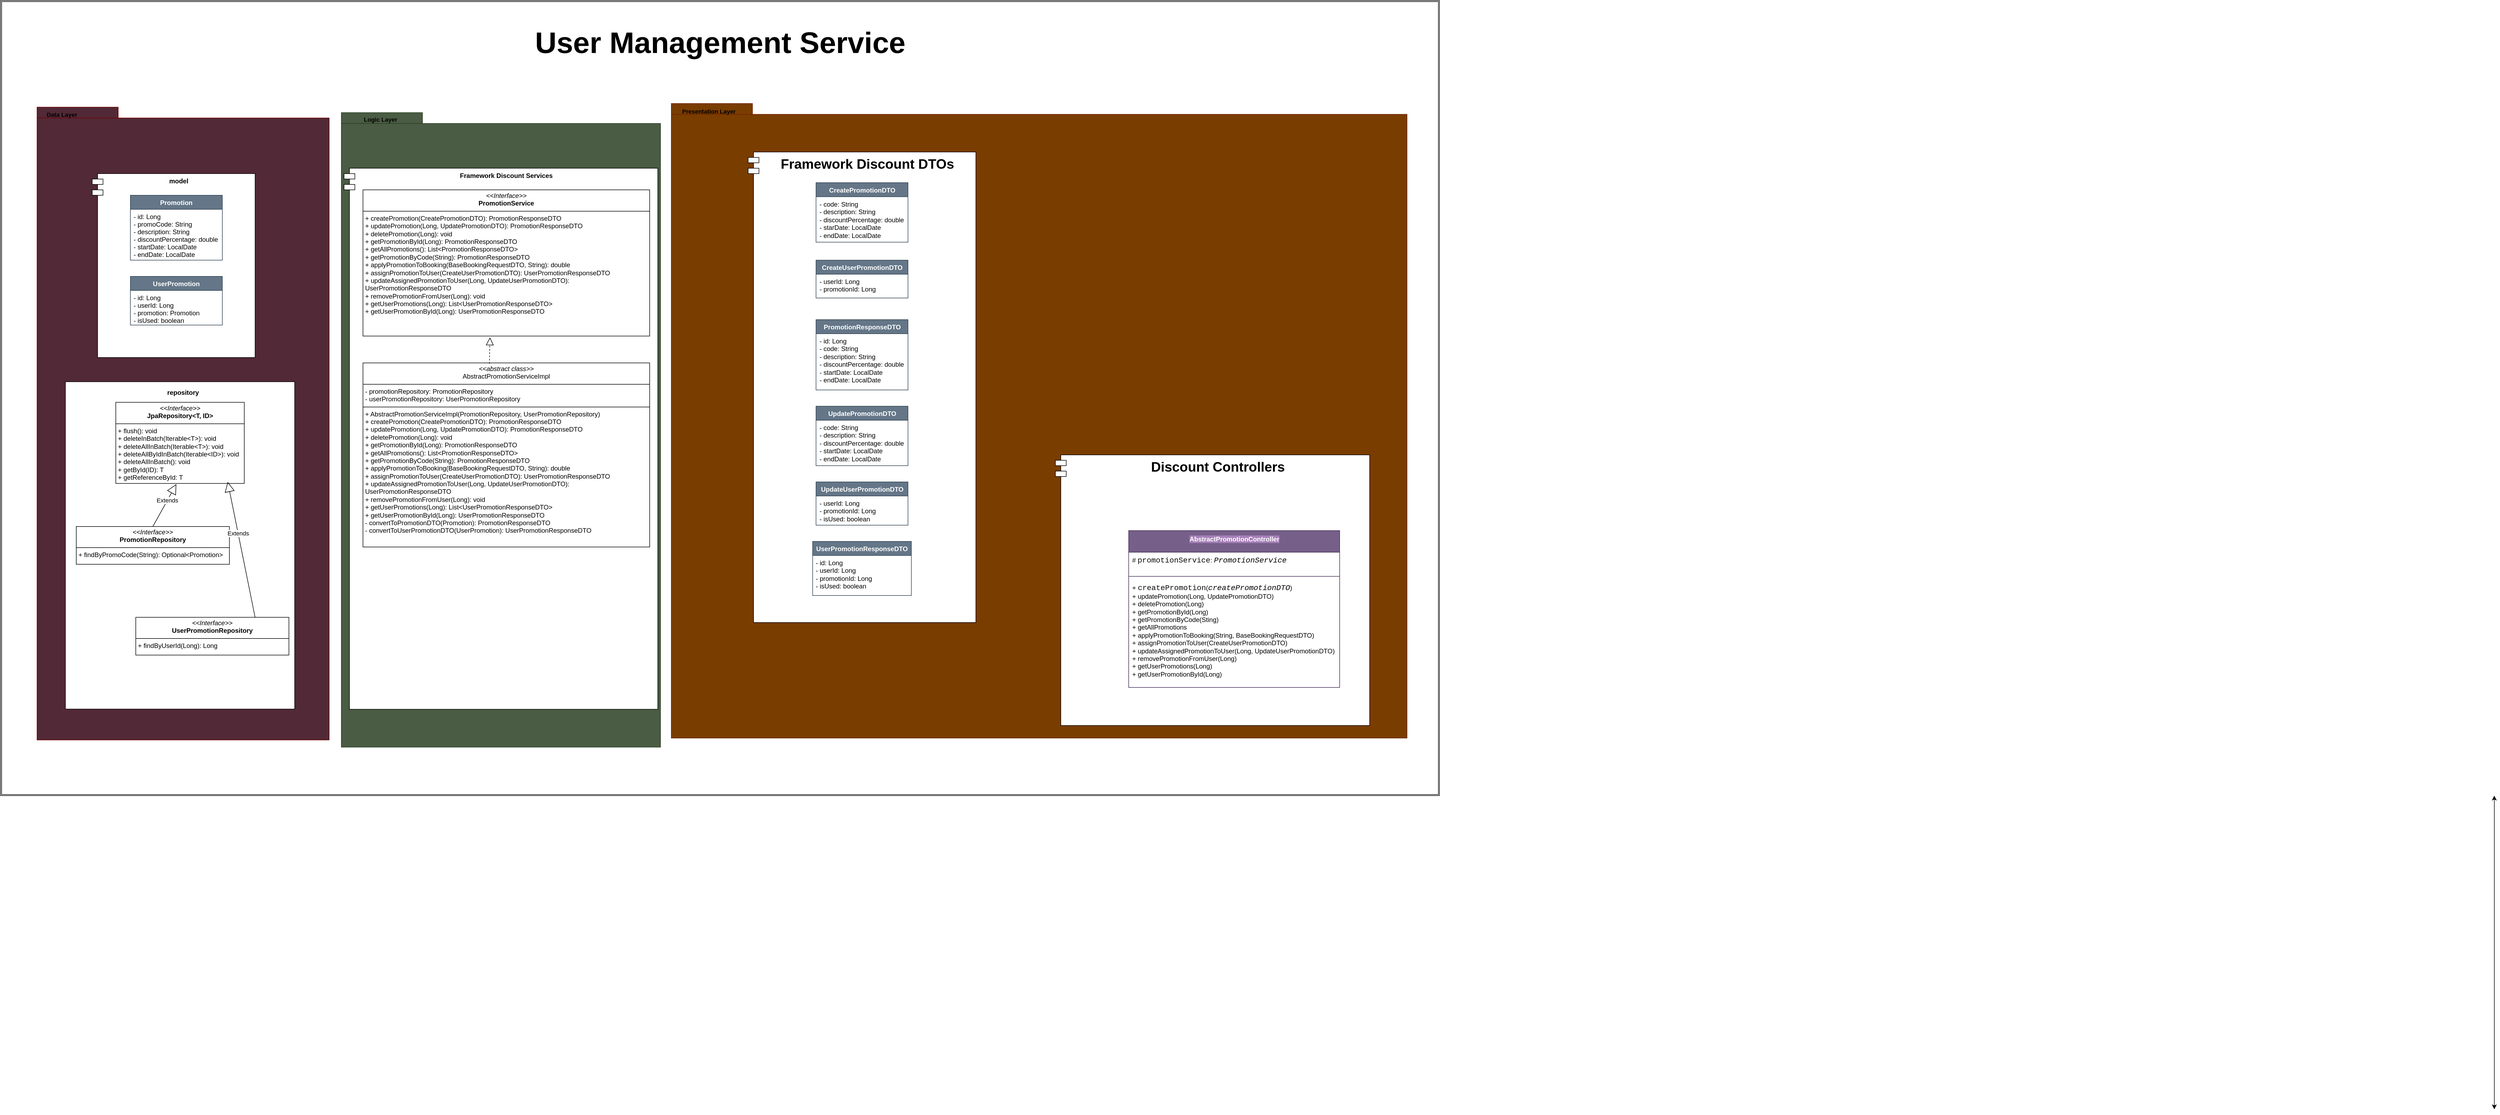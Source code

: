 <mxfile version="24.6.4" type="github">
  <diagram id="C5RBs43oDa-KdzZeNtuy" name="Page-1">
    <mxGraphModel dx="7000" dy="4173" grid="1" gridSize="10" guides="1" tooltips="1" connect="1" arrows="1" fold="1" page="1" pageScale="1" pageWidth="827" pageHeight="1169" math="0" shadow="0">
      <root>
        <mxCell id="WIyWlLk6GJQsqaUBKTNV-0" />
        <mxCell id="WIyWlLk6GJQsqaUBKTNV-1" parent="WIyWlLk6GJQsqaUBKTNV-0" />
        <mxCell id="WFfvslT1npfCpkci80M0-1" value="" style="shape=ext;double=1;rounded=0;whiteSpace=wrap;html=1;" vertex="1" parent="WIyWlLk6GJQsqaUBKTNV-1">
          <mxGeometry x="40" y="90" width="2660" height="1470" as="geometry" />
        </mxCell>
        <mxCell id="WFfvslT1npfCpkci80M0-2" value="`" style="shape=folder;fontStyle=1;spacingTop=10;tabWidth=150;tabHeight=20;tabPosition=left;html=1;whiteSpace=wrap;fillColor=#522936;strokeColor=#6F0000;fontColor=#ffffff;fillStyle=solid;" vertex="1" parent="WIyWlLk6GJQsqaUBKTNV-1">
          <mxGeometry x="107.5" y="287.18" width="540" height="1170" as="geometry" />
        </mxCell>
        <mxCell id="WFfvslT1npfCpkci80M0-3" value="&lt;font style=&quot;font-size: 11px;&quot;&gt;Data Layer&lt;/font&gt;" style="text;strokeColor=none;fillColor=none;html=1;fontSize=24;fontStyle=1;verticalAlign=middle;align=center;" vertex="1" parent="WIyWlLk6GJQsqaUBKTNV-1">
          <mxGeometry x="49.245" y="263" width="207.696" height="68.351" as="geometry" />
        </mxCell>
        <mxCell id="WFfvslT1npfCpkci80M0-4" value="" style="group;" connectable="0" vertex="1" parent="WIyWlLk6GJQsqaUBKTNV-1">
          <mxGeometry x="670" y="270.33" width="626" height="1350" as="geometry" />
        </mxCell>
        <mxCell id="WFfvslT1npfCpkci80M0-5" value="" style="shape=folder;fontStyle=1;spacingTop=10;tabWidth=150;tabHeight=20;tabPosition=left;html=1;whiteSpace=wrap;fillColor=#4A5C44;strokeColor=#273b21;fontColor=#ffffff;fillStyle=solid;" vertex="1" parent="WFfvslT1npfCpkci80M0-4">
          <mxGeometry y="26.88" width="590" height="1173.12" as="geometry" />
        </mxCell>
        <mxCell id="WFfvslT1npfCpkci80M0-6" value="&lt;b style=&quot;border-color: var(--border-color);&quot;&gt;Framework Discount Services&lt;/b&gt;" style="shape=module;align=left;spacingLeft=20;align=center;verticalAlign=top;whiteSpace=wrap;html=1;" vertex="1" parent="WFfvslT1npfCpkci80M0-4">
          <mxGeometry x="5" y="129.68" width="580" height="1000.32" as="geometry" />
        </mxCell>
        <mxCell id="WFfvslT1npfCpkci80M0-7" value="&lt;font style=&quot;font-size: 11px;&quot;&gt;Logic Layer&lt;/font&gt;" style="text;strokeColor=none;fillColor=none;html=1;fontSize=24;fontStyle=1;verticalAlign=middle;align=center;" vertex="1" parent="WFfvslT1npfCpkci80M0-4">
          <mxGeometry x="-40.005" width="223.077" height="70.547" as="geometry" />
        </mxCell>
        <mxCell id="WFfvslT1npfCpkci80M0-284" value="&lt;p style=&quot;margin:0px;margin-top:4px;text-align:center;&quot;&gt;&lt;i&gt;&amp;lt;&amp;lt;Interface&amp;gt;&amp;gt;&lt;/i&gt;&lt;br&gt;&lt;b&gt;PromotionService&lt;/b&gt;&lt;/p&gt;&lt;hr size=&quot;1&quot; style=&quot;border-style:solid;&quot;&gt;&lt;p style=&quot;margin:0px;margin-left:4px;&quot;&gt;+ createPromotion(CreatePromotionDTO): PromotionResponseDTO&lt;/p&gt;&lt;p style=&quot;margin:0px;margin-left:4px;&quot;&gt;+ updatePromotion(Long, UpdatePromotionDTO): PromotionResponseDTO&lt;/p&gt;&lt;p style=&quot;margin:0px;margin-left:4px;&quot;&gt;+ deletePromotion(Long): void&lt;/p&gt;&lt;p style=&quot;margin:0px;margin-left:4px;&quot;&gt;+ getPromotionById(Long): PromotionResponseDTO&lt;/p&gt;&lt;p style=&quot;margin:0px;margin-left:4px;&quot;&gt;+ getAllPromotions(): List&amp;lt;PromotionResponseDTO&amp;gt;&lt;/p&gt;&lt;p style=&quot;margin:0px;margin-left:4px;&quot;&gt;+ getPromotionByCode(String): PromotionResponseDTO&lt;/p&gt;&lt;p style=&quot;margin:0px;margin-left:4px;&quot;&gt;+ applyPromotionToBooking(BaseBookingRequestDTO, String): double&lt;/p&gt;&lt;p style=&quot;margin:0px;margin-left:4px;&quot;&gt;+ assignPromotionToUser(CreateUserPromotionDTO): UserPromotionResponseDTO&lt;/p&gt;&lt;p style=&quot;margin:0px;margin-left:4px;&quot;&gt;+ updateAssignedPromotionToUser(Long, UpdateUserPromotionDTO): UserPromotionResponseDTO&lt;/p&gt;&lt;p style=&quot;margin:0px;margin-left:4px;&quot;&gt;+ removePromotionFromUser(Long): void&lt;/p&gt;&lt;p style=&quot;margin:0px;margin-left:4px;&quot;&gt;+ getUserPromotions(Long): List&amp;lt;UserPromotionResponseDTO&amp;gt;&lt;/p&gt;&lt;p style=&quot;margin:0px;margin-left:4px;&quot;&gt;+ getUserPromotionById(Long): UserPromotionResponseDTO&lt;/p&gt;" style="verticalAlign=top;align=left;overflow=fill;html=1;whiteSpace=wrap;" vertex="1" parent="WFfvslT1npfCpkci80M0-4">
          <mxGeometry x="40" y="169.67" width="530" height="270.33" as="geometry" />
        </mxCell>
        <mxCell id="WFfvslT1npfCpkci80M0-285" value="&lt;p style=&quot;margin:0px;margin-top:4px;text-align:center;&quot;&gt;&lt;i&gt;&amp;lt;&amp;lt;abstract class&amp;gt;&amp;gt;&lt;/i&gt;&lt;br&gt;AbstractPromotionServiceImpl&lt;br&gt;&lt;/p&gt;&lt;hr size=&quot;1&quot; style=&quot;border-style:solid;&quot;&gt;&lt;p style=&quot;margin:0px;margin-left:4px;&quot;&gt;- promotionRepository: PromotionRepository&lt;/p&gt;&lt;p style=&quot;margin:0px;margin-left:4px;&quot;&gt;- userPromotionRepository: UserPromotionRepository&lt;/p&gt;&lt;hr size=&quot;1&quot; style=&quot;border-style:solid;&quot;&gt;&lt;p style=&quot;margin:0px;margin-left:4px;&quot;&gt;+ AbstractPromotionServiceImpl(PromotionRepository, UserPromotionRepository)&lt;/p&gt;&lt;p style=&quot;margin:0px;margin-left:4px;&quot;&gt;+ createPromotion(CreatePromotionDTO): PromotionResponseDTO&lt;/p&gt;&lt;p style=&quot;margin:0px;margin-left:4px;&quot;&gt;+ updatePromotion(Long, UpdatePromotionDTO): PromotionResponseDTO&lt;/p&gt;&lt;p style=&quot;margin:0px;margin-left:4px;&quot;&gt;+ deletePromotion(Long): void&lt;/p&gt;&lt;p style=&quot;margin:0px;margin-left:4px;&quot;&gt;+ getPromotionById(Long): PromotionResponseDTO&lt;/p&gt;&lt;p style=&quot;margin:0px;margin-left:4px;&quot;&gt;+ getAllPromotions(): List&amp;lt;PromotionResponseDTO&amp;gt;&lt;/p&gt;&lt;p style=&quot;margin:0px;margin-left:4px;&quot;&gt;+ getPromotionByCode(String): PromotionResponseDTO&lt;/p&gt;&lt;p style=&quot;margin:0px;margin-left:4px;&quot;&gt;+ applyPromotionToBooking(BaseBookingRequestDTO, String): double&lt;/p&gt;&lt;p style=&quot;margin:0px;margin-left:4px;&quot;&gt;+ assignPromotionToUser(CreateUserPromotionDTO): UserPromotionResponseDTO&lt;/p&gt;&lt;p style=&quot;margin:0px;margin-left:4px;&quot;&gt;+ updateAssignedPromotionToUser(Long, UpdateUserPromotionDTO): UserPromotionResponseDTO&lt;/p&gt;&lt;p style=&quot;margin:0px;margin-left:4px;&quot;&gt;+ removePromotionFromUser(Long): void&lt;/p&gt;&lt;p style=&quot;margin:0px;margin-left:4px;&quot;&gt;+ getUserPromotions(Long): List&amp;lt;UserPromotionResponseDTO&amp;gt;&lt;/p&gt;&lt;p style=&quot;margin:0px;margin-left:4px;&quot;&gt;+ getUserPromotionById(Long): UserPromotionResponseDTO&lt;/p&gt;&lt;p style=&quot;margin:0px;margin-left:4px;&quot;&gt;- convertToPromotionDTO(Promotion): PromotionResponseDTO&lt;/p&gt;&lt;p style=&quot;margin:0px;margin-left:4px;&quot;&gt;- convertToUserPromotionDTO(UserPromotion): UserPromotionResponseDTO&lt;/p&gt;" style="verticalAlign=top;align=left;overflow=fill;html=1;whiteSpace=wrap;" vertex="1" parent="WFfvslT1npfCpkci80M0-4">
          <mxGeometry x="40" y="489.67" width="530" height="340.33" as="geometry" />
        </mxCell>
        <mxCell id="WFfvslT1npfCpkci80M0-287" value="" style="endArrow=block;dashed=1;endFill=0;endSize=12;html=1;rounded=0;exitX=0.441;exitY=0.004;exitDx=0;exitDy=0;exitPerimeter=0;entryX=0.443;entryY=1.009;entryDx=0;entryDy=0;entryPerimeter=0;" edge="1" parent="WFfvslT1npfCpkci80M0-4" source="WFfvslT1npfCpkci80M0-285" target="WFfvslT1npfCpkci80M0-284">
          <mxGeometry width="160" relative="1" as="geometry">
            <mxPoint x="215" y="459.67" as="sourcePoint" />
            <mxPoint x="375" y="459.67" as="targetPoint" />
          </mxGeometry>
        </mxCell>
        <mxCell id="WFfvslT1npfCpkci80M0-22" value="&lt;font style=&quot;font-size: 55px;&quot;&gt;User Management Service&lt;/font&gt;" style="text;strokeColor=none;fillColor=none;html=1;fontSize=24;fontStyle=1;verticalAlign=middle;align=center;" vertex="1" parent="WIyWlLk6GJQsqaUBKTNV-1">
          <mxGeometry x="875" y="119.999" width="990" height="94.595" as="geometry" />
        </mxCell>
        <mxCell id="WFfvslT1npfCpkci80M0-180" value="" style="shape=folder;fontStyle=1;spacingTop=10;tabWidth=150;tabHeight=20;tabPosition=left;html=1;whiteSpace=wrap;fillColor=#7A3D00;strokeColor=#6D1F00;fontColor=#ffffff;fillStyle=solid;" vertex="1" parent="WIyWlLk6GJQsqaUBKTNV-1">
          <mxGeometry x="1280" y="280.428" width="1360" height="1173.15" as="geometry" />
        </mxCell>
        <mxCell id="WFfvslT1npfCpkci80M0-181" value="&lt;font style=&quot;font-size: 11px;&quot;&gt;Presentation Layer&lt;/font&gt;" style="text;strokeColor=none;fillColor=none;html=1;fontSize=24;fontStyle=1;verticalAlign=middle;align=center;" vertex="1" parent="WIyWlLk6GJQsqaUBKTNV-1">
          <mxGeometry x="1241" y="270.328" width="215.38" height="40.455" as="geometry" />
        </mxCell>
        <mxCell id="WFfvslT1npfCpkci80M0-182" value="&lt;div&gt;&lt;b&gt;&lt;font style=&quot;font-size: 25px;&quot;&gt;Framework&amp;nbsp;&lt;/font&gt;&lt;/b&gt;&lt;b style=&quot;font-size: 25px;&quot;&gt;Discount&lt;/b&gt;&lt;b&gt;&lt;font style=&quot;font-size: 25px;&quot;&gt;&amp;nbsp;DTOs&lt;/font&gt;&lt;/b&gt;&lt;/div&gt;" style="shape=module;align=left;spacingLeft=20;align=center;verticalAlign=top;whiteSpace=wrap;html=1;" vertex="1" parent="WIyWlLk6GJQsqaUBKTNV-1">
          <mxGeometry x="1422" y="370" width="421" height="870" as="geometry" />
        </mxCell>
        <mxCell id="WFfvslT1npfCpkci80M0-183" value="&lt;span style=&quot;font-size: 25px;&quot;&gt;&lt;b&gt;Discount Controllers&lt;/b&gt;&lt;/span&gt;" style="shape=module;align=left;spacingLeft=20;align=center;verticalAlign=top;whiteSpace=wrap;html=1;" vertex="1" parent="WIyWlLk6GJQsqaUBKTNV-1">
          <mxGeometry x="1990" y="929.998" width="581" height="500.33" as="geometry" />
        </mxCell>
        <mxCell id="WFfvslT1npfCpkci80M0-184" value="CreatePromotionDTO" style="swimlane;fontStyle=1;align=center;verticalAlign=top;childLayout=stackLayout;horizontal=1;startSize=26;horizontalStack=0;resizeParent=1;resizeParentMax=0;resizeLast=0;collapsible=1;marginBottom=0;whiteSpace=wrap;html=1;fillColor=#647687;strokeColor=#314354;fontColor=#ffffff;" vertex="1" parent="WIyWlLk6GJQsqaUBKTNV-1">
          <mxGeometry x="1547.5" y="426.78" width="170" height="110" as="geometry" />
        </mxCell>
        <mxCell id="WFfvslT1npfCpkci80M0-185" value="&lt;div&gt;&lt;span style=&quot;background-color: initial;&quot;&gt;- code: String&lt;/span&gt;&lt;br&gt;&lt;/div&gt;&lt;div&gt;&lt;div&gt;- description: String&lt;/div&gt;&lt;/div&gt;&lt;div&gt;-&amp;nbsp;discountPercentage: double&lt;/div&gt;&lt;div&gt;- starDate: LocalDate&lt;/div&gt;&lt;div&gt;- endDate:&amp;nbsp;&lt;span style=&quot;background-color: initial;&quot;&gt;LocalDate&lt;/span&gt;&lt;/div&gt;" style="text;strokeColor=none;fillColor=none;align=left;verticalAlign=top;spacingLeft=4;spacingRight=4;overflow=hidden;rotatable=0;points=[[0,0.5],[1,0.5]];portConstraint=eastwest;whiteSpace=wrap;html=1;" vertex="1" parent="WFfvslT1npfCpkci80M0-184">
          <mxGeometry y="26" width="170" height="84" as="geometry" />
        </mxCell>
        <mxCell id="WFfvslT1npfCpkci80M0-186" value="CreateUserPromotionDTO" style="swimlane;fontStyle=1;align=center;verticalAlign=top;childLayout=stackLayout;horizontal=1;startSize=26;horizontalStack=0;resizeParent=1;resizeParentMax=0;resizeLast=0;collapsible=1;marginBottom=0;whiteSpace=wrap;html=1;fillColor=#647687;strokeColor=#314354;fontColor=#ffffff;" vertex="1" parent="WIyWlLk6GJQsqaUBKTNV-1">
          <mxGeometry x="1547.5" y="569.998" width="170" height="70" as="geometry" />
        </mxCell>
        <mxCell id="WFfvslT1npfCpkci80M0-187" value="&lt;div&gt;&lt;span style=&quot;background-color: initial;&quot;&gt;- userId: Long&lt;/span&gt;&lt;br&gt;&lt;/div&gt;&lt;div&gt;&lt;div&gt;- promotionId: Long&lt;/div&gt;&lt;/div&gt;" style="text;strokeColor=none;fillColor=none;align=left;verticalAlign=top;spacingLeft=4;spacingRight=4;overflow=hidden;rotatable=0;points=[[0,0.5],[1,0.5]];portConstraint=eastwest;whiteSpace=wrap;html=1;" vertex="1" parent="WFfvslT1npfCpkci80M0-186">
          <mxGeometry y="26" width="170" height="44" as="geometry" />
        </mxCell>
        <mxCell id="WFfvslT1npfCpkci80M0-188" value="&lt;div style=&quot;line-height: 19px;&quot;&gt;&lt;span style=&quot;background-color: rgb(166, 128, 184);&quot;&gt;AbstractPromotionController&lt;/span&gt;&lt;br&gt;&lt;/div&gt;" style="swimlane;fontStyle=1;align=center;verticalAlign=top;childLayout=stackLayout;horizontal=1;startSize=40;horizontalStack=0;resizeParent=1;resizeParentMax=0;resizeLast=0;collapsible=1;marginBottom=0;whiteSpace=wrap;html=1;fillColor=#76608a;strokeColor=#432D57;direction=east;fontColor=#ffffff;" vertex="1" parent="WIyWlLk6GJQsqaUBKTNV-1">
          <mxGeometry x="2125.5" y="1070" width="390" height="290.001" as="geometry">
            <mxRectangle x="879" y="343.239" width="230" height="60" as="alternateBounds" />
          </mxGeometry>
        </mxCell>
        <mxCell id="WFfvslT1npfCpkci80M0-189" value="#&amp;nbsp;&lt;span style=&quot;background-color: initial;&quot;&gt;&lt;font color=&quot;#0a0a0a&quot; face=&quot;Consolas, Courier New, monospace&quot;&gt;&lt;span style=&quot;font-size: 14px; white-space: pre;&quot;&gt;promotionService&lt;/span&gt;&lt;/font&gt;:&amp;nbsp;&lt;/span&gt;&lt;span style=&quot;font-style: italic; font-family: Consolas, &amp;quot;Courier New&amp;quot;, monospace; font-size: 14px; white-space: pre; background-color: rgb(255, 255, 255);&quot;&gt;PromotionService&lt;/span&gt;" style="text;strokeColor=none;fillColor=none;align=left;verticalAlign=top;spacingLeft=4;spacingRight=4;overflow=hidden;rotatable=0;points=[[0,0.5],[1,0.5]];portConstraint=eastwest;whiteSpace=wrap;html=1;" vertex="1" parent="WFfvslT1npfCpkci80M0-188">
          <mxGeometry y="40" width="390" height="38.486" as="geometry" />
        </mxCell>
        <mxCell id="WFfvslT1npfCpkci80M0-190" value="" style="line;strokeWidth=1;fillColor=none;align=left;verticalAlign=middle;spacingTop=-1;spacingLeft=3;spacingRight=3;rotatable=0;labelPosition=right;points=[];portConstraint=eastwest;strokeColor=inherit;" vertex="1" parent="WFfvslT1npfCpkci80M0-188">
          <mxGeometry y="78.486" width="390" height="12.305" as="geometry" />
        </mxCell>
        <mxCell id="WFfvslT1npfCpkci80M0-191" value="+&amp;nbsp;&lt;span style=&quot;font-family: Consolas, &amp;quot;Courier New&amp;quot;, monospace; font-size: 14px; white-space: pre; background-color: rgb(255, 255, 255);&quot;&gt;&lt;font color=&quot;#0a0a0a&quot;&gt;createPromotion&lt;/font&gt;&lt;/span&gt;&lt;span style=&quot;background-color: initial;&quot;&gt;(&lt;/span&gt;&lt;span style=&quot;font-style: italic; font-family: Consolas, &amp;quot;Courier New&amp;quot;, monospace; font-size: 14px; white-space: pre; background-color: rgb(255, 255, 255);&quot;&gt;createPromotionDTO&lt;/span&gt;&lt;span style=&quot;background-color: initial;&quot;&gt;)&lt;/span&gt;&lt;div&gt;&lt;span style=&quot;background-color: initial;&quot;&gt;+&amp;nbsp;&lt;/span&gt;&lt;span style=&quot;background-color: initial;&quot;&gt;updatePromotion(&lt;/span&gt;&lt;span style=&quot;background-color: initial;&quot;&gt;Long,&amp;nbsp;&lt;/span&gt;&lt;span style=&quot;background-color: initial;&quot;&gt;UpdatePromotionDTO&lt;/span&gt;&lt;span style=&quot;background-color: initial;&quot;&gt;)&lt;/span&gt;&lt;/div&gt;&lt;div&gt;&lt;span style=&quot;background-color: initial;&quot;&gt;+&amp;nbsp;&lt;/span&gt;&lt;span style=&quot;background-color: initial;&quot;&gt;deletePromotion(Long)&lt;/span&gt;&lt;/div&gt;&lt;div&gt;&lt;span style=&quot;background-color: initial;&quot;&gt;+&amp;nbsp;&lt;/span&gt;&lt;span style=&quot;background-color: initial;&quot;&gt;getPromotionById(Long)&lt;/span&gt;&lt;/div&gt;&lt;div&gt;&lt;span style=&quot;background-color: initial;&quot;&gt;+&amp;nbsp;&lt;/span&gt;&lt;span style=&quot;background-color: initial;&quot;&gt;getPromotionByCode(Sting)&lt;/span&gt;&lt;/div&gt;&lt;div&gt;&lt;span style=&quot;background-color: initial;&quot;&gt;+&amp;nbsp;&lt;/span&gt;&lt;span style=&quot;background-color: initial;&quot;&gt;getAllPromotions&lt;/span&gt;&lt;/div&gt;&lt;div&gt;&lt;span style=&quot;background-color: initial;&quot;&gt;+&amp;nbsp;&lt;/span&gt;&lt;span style=&quot;background-color: initial;&quot;&gt;applyPromotionToBooking(&lt;/span&gt;&lt;span style=&quot;background-color: initial;&quot;&gt;String,&amp;nbsp;&lt;/span&gt;&lt;span style=&quot;background-color: initial;&quot;&gt;BaseBookingRequestDTO&lt;/span&gt;&lt;span style=&quot;background-color: initial;&quot;&gt;)&lt;/span&gt;&lt;/div&gt;&lt;div&gt;&lt;span style=&quot;background-color: initial;&quot;&gt;+&amp;nbsp;&lt;/span&gt;&lt;span style=&quot;background-color: initial;&quot;&gt;assignPromotionToUser(&lt;/span&gt;&lt;span style=&quot;background-color: initial;&quot;&gt;CreateUserPromotionDTO&lt;/span&gt;&lt;span style=&quot;background-color: initial;&quot;&gt;)&lt;/span&gt;&lt;/div&gt;&lt;div&gt;&lt;span style=&quot;background-color: initial;&quot;&gt;+&amp;nbsp;&lt;/span&gt;&lt;span style=&quot;background-color: initial;&quot;&gt;updateAssignedPromotionToUser(Long,&amp;nbsp;&lt;/span&gt;&lt;span style=&quot;background-color: initial;&quot;&gt;UpdateUserPromotionDTO&lt;/span&gt;&lt;span style=&quot;background-color: initial;&quot;&gt;)&lt;/span&gt;&lt;/div&gt;&lt;div&gt;&lt;span style=&quot;background-color: initial;&quot;&gt;+&amp;nbsp;&lt;/span&gt;&lt;span style=&quot;background-color: initial;&quot;&gt;removePromotionFromUser(Long)&lt;/span&gt;&lt;/div&gt;&lt;div&gt;&lt;span style=&quot;background-color: initial;&quot;&gt;+&amp;nbsp;&lt;/span&gt;&lt;span style=&quot;background-color: initial;&quot;&gt;getUserPromotions(Long)&lt;/span&gt;&lt;/div&gt;&lt;div&gt;&lt;span style=&quot;background-color: initial;&quot;&gt;+&amp;nbsp;&lt;/span&gt;&lt;span style=&quot;background-color: initial;&quot;&gt;getUserPromotionById(Long)&lt;/span&gt;&lt;/div&gt;" style="text;strokeColor=none;fillColor=none;align=left;verticalAlign=top;spacingLeft=4;spacingRight=4;overflow=hidden;rotatable=0;points=[[0,0.5],[1,0.5]];portConstraint=eastwest;whiteSpace=wrap;html=1;" vertex="1" parent="WFfvslT1npfCpkci80M0-188">
          <mxGeometry y="90.791" width="390" height="199.21" as="geometry" />
        </mxCell>
        <mxCell id="WFfvslT1npfCpkci80M0-192" value="" style="endArrow=classic;startArrow=classic;html=1;rounded=0;entryX=0.5;entryY=1;entryDx=0;entryDy=0;" edge="1" parent="WIyWlLk6GJQsqaUBKTNV-1">
          <mxGeometry width="50" height="50" relative="1" as="geometry">
            <mxPoint x="4650" y="2140" as="sourcePoint" />
            <mxPoint x="4650" y="1560" as="targetPoint" />
          </mxGeometry>
        </mxCell>
        <mxCell id="WFfvslT1npfCpkci80M0-255" value="&lt;b style=&quot;border-color: var(--border-color);&quot;&gt;&lt;b style=&quot;border-color: var(--border-color);&quot;&gt;model&lt;/b&gt;&lt;br&gt;&lt;/b&gt;" style="shape=module;align=left;spacingLeft=20;align=center;verticalAlign=top;whiteSpace=wrap;html=1;" vertex="1" parent="WIyWlLk6GJQsqaUBKTNV-1">
          <mxGeometry x="209.43" y="410" width="301.15" height="340" as="geometry" />
        </mxCell>
        <mxCell id="WFfvslT1npfCpkci80M0-256" value="UserPromotion" style="swimlane;fontStyle=1;align=center;verticalAlign=top;childLayout=stackLayout;horizontal=1;startSize=26;horizontalStack=0;resizeParent=1;resizeParentMax=0;resizeLast=0;collapsible=1;marginBottom=0;fillColor=#647687;fontColor=#ffffff;strokeColor=#314354;" vertex="1" parent="WIyWlLk6GJQsqaUBKTNV-1">
          <mxGeometry x="280" y="600" width="170" height="90" as="geometry" />
        </mxCell>
        <mxCell id="WFfvslT1npfCpkci80M0-257" value="- id: Long&#xa;- userId: Long&#xa;- promotion: Promotion&#xa;- isUsed: boolean" style="text;strokeColor=none;fillColor=none;align=left;verticalAlign=top;spacingLeft=4;spacingRight=4;overflow=hidden;rotatable=0;points=[[0,0.5],[1,0.5]];portConstraint=eastwest;" vertex="1" parent="WFfvslT1npfCpkci80M0-256">
          <mxGeometry y="26" width="170" height="64" as="geometry" />
        </mxCell>
        <mxCell id="WFfvslT1npfCpkci80M0-261" value="PromotionResponseDTO" style="swimlane;fontStyle=1;align=center;verticalAlign=top;childLayout=stackLayout;horizontal=1;startSize=26;horizontalStack=0;resizeParent=1;resizeParentMax=0;resizeLast=0;collapsible=1;marginBottom=0;whiteSpace=wrap;html=1;fillColor=#647687;strokeColor=#314354;fontColor=#ffffff;" vertex="1" parent="WIyWlLk6GJQsqaUBKTNV-1">
          <mxGeometry x="1547.5" y="680" width="170" height="130" as="geometry" />
        </mxCell>
        <mxCell id="WFfvslT1npfCpkci80M0-262" value="&lt;div&gt;&lt;span style=&quot;background-color: initial;&quot;&gt;- id: Long&lt;/span&gt;&lt;br&gt;&lt;/div&gt;&lt;div&gt;&lt;div&gt;- code: String&lt;/div&gt;&lt;/div&gt;&lt;div&gt;- description: String&lt;/div&gt;&lt;div&gt;-&amp;nbsp;discountPercentage: double&lt;/div&gt;&lt;div&gt;- startDate: LocalDate&lt;/div&gt;&lt;div&gt;-&amp;nbsp;&lt;span style=&quot;background-color: initial;&quot;&gt;endDate: LocalDate&lt;/span&gt;&lt;/div&gt;" style="text;strokeColor=none;fillColor=none;align=left;verticalAlign=top;spacingLeft=4;spacingRight=4;overflow=hidden;rotatable=0;points=[[0,0.5],[1,0.5]];portConstraint=eastwest;whiteSpace=wrap;html=1;" vertex="1" parent="WFfvslT1npfCpkci80M0-261">
          <mxGeometry y="26" width="170" height="104" as="geometry" />
        </mxCell>
        <mxCell id="WFfvslT1npfCpkci80M0-263" value="UpdatePromotionDTO" style="swimlane;fontStyle=1;align=center;verticalAlign=top;childLayout=stackLayout;horizontal=1;startSize=26;horizontalStack=0;resizeParent=1;resizeParentMax=0;resizeLast=0;collapsible=1;marginBottom=0;whiteSpace=wrap;html=1;fillColor=#647687;strokeColor=#314354;fontColor=#ffffff;" vertex="1" parent="WIyWlLk6GJQsqaUBKTNV-1">
          <mxGeometry x="1547.5" y="840" width="170" height="110" as="geometry" />
        </mxCell>
        <mxCell id="WFfvslT1npfCpkci80M0-264" value="&lt;div&gt;&lt;span style=&quot;background-color: initial;&quot;&gt;- code: String&lt;/span&gt;&lt;/div&gt;&lt;div&gt;- description: String&lt;/div&gt;&lt;div&gt;-&amp;nbsp;discountPercentage: double&lt;/div&gt;&lt;div&gt;- startDate: LocalDate&lt;/div&gt;&lt;div&gt;-&amp;nbsp;&lt;span style=&quot;background-color: initial;&quot;&gt;endDate: LocalDate&lt;/span&gt;&lt;/div&gt;" style="text;strokeColor=none;fillColor=none;align=left;verticalAlign=top;spacingLeft=4;spacingRight=4;overflow=hidden;rotatable=0;points=[[0,0.5],[1,0.5]];portConstraint=eastwest;whiteSpace=wrap;html=1;" vertex="1" parent="WFfvslT1npfCpkci80M0-263">
          <mxGeometry y="26" width="170" height="84" as="geometry" />
        </mxCell>
        <mxCell id="WFfvslT1npfCpkci80M0-265" value="UpdateUserPromotionDTO" style="swimlane;fontStyle=1;align=center;verticalAlign=top;childLayout=stackLayout;horizontal=1;startSize=26;horizontalStack=0;resizeParent=1;resizeParentMax=0;resizeLast=0;collapsible=1;marginBottom=0;whiteSpace=wrap;html=1;fillColor=#647687;strokeColor=#314354;fontColor=#ffffff;" vertex="1" parent="WIyWlLk6GJQsqaUBKTNV-1">
          <mxGeometry x="1547.5" y="980" width="170" height="80" as="geometry" />
        </mxCell>
        <mxCell id="WFfvslT1npfCpkci80M0-266" value="&lt;div&gt;&lt;span style=&quot;background-color: initial;&quot;&gt;- userId: Long&lt;/span&gt;&lt;/div&gt;&lt;div&gt;- promotionId: Long&lt;/div&gt;&lt;div&gt;-&amp;nbsp;isUsed: boolean&lt;/div&gt;" style="text;strokeColor=none;fillColor=none;align=left;verticalAlign=top;spacingLeft=4;spacingRight=4;overflow=hidden;rotatable=0;points=[[0,0.5],[1,0.5]];portConstraint=eastwest;whiteSpace=wrap;html=1;" vertex="1" parent="WFfvslT1npfCpkci80M0-265">
          <mxGeometry y="26" width="170" height="54" as="geometry" />
        </mxCell>
        <mxCell id="WFfvslT1npfCpkci80M0-267" value="UserPromotionResponseDTO" style="swimlane;fontStyle=1;align=center;verticalAlign=top;childLayout=stackLayout;horizontal=1;startSize=26;horizontalStack=0;resizeParent=1;resizeParentMax=0;resizeLast=0;collapsible=1;marginBottom=0;whiteSpace=wrap;html=1;fillColor=#647687;strokeColor=#314354;fontColor=#ffffff;" vertex="1" parent="WIyWlLk6GJQsqaUBKTNV-1">
          <mxGeometry x="1541.25" y="1090" width="182.5" height="100" as="geometry" />
        </mxCell>
        <mxCell id="WFfvslT1npfCpkci80M0-268" value="&lt;div&gt;&lt;span style=&quot;background-color: initial;&quot;&gt;- id: Long&lt;/span&gt;&lt;/div&gt;&lt;div&gt;- userId: Long&lt;/div&gt;&lt;div&gt;-&amp;nbsp;promotionId:&amp;nbsp;&lt;span style=&quot;background-color: initial;&quot;&gt;Long&lt;/span&gt;&lt;/div&gt;&lt;div&gt;&lt;span style=&quot;background-color: initial;&quot;&gt;- isUsed: boolean&lt;/span&gt;&lt;/div&gt;" style="text;strokeColor=none;fillColor=none;align=left;verticalAlign=top;spacingLeft=4;spacingRight=4;overflow=hidden;rotatable=0;points=[[0,0.5],[1,0.5]];portConstraint=eastwest;whiteSpace=wrap;html=1;" vertex="1" parent="WFfvslT1npfCpkci80M0-267">
          <mxGeometry y="26" width="182.5" height="74" as="geometry" />
        </mxCell>
        <mxCell id="WFfvslT1npfCpkci80M0-269" value="Promotion" style="swimlane;fontStyle=1;align=center;verticalAlign=top;childLayout=stackLayout;horizontal=1;startSize=26;horizontalStack=0;resizeParent=1;resizeParentMax=0;resizeLast=0;collapsible=1;marginBottom=0;fillColor=#647687;fontColor=#ffffff;strokeColor=#314354;" vertex="1" parent="WIyWlLk6GJQsqaUBKTNV-1">
          <mxGeometry x="280" y="450" width="170" height="120" as="geometry" />
        </mxCell>
        <mxCell id="WFfvslT1npfCpkci80M0-270" value="- id: Long&#xa;- promoCode: String&#xa;- description: String&#xa;- discountPercentage: double&#xa;- startDate: LocalDate&#xa;- endDate: LocalDate" style="text;strokeColor=none;fillColor=none;align=left;verticalAlign=top;spacingLeft=4;spacingRight=4;overflow=hidden;rotatable=0;points=[[0,0.5],[1,0.5]];portConstraint=eastwest;" vertex="1" parent="WFfvslT1npfCpkci80M0-269">
          <mxGeometry y="26" width="170" height="94" as="geometry" />
        </mxCell>
        <mxCell id="WFfvslT1npfCpkci80M0-271" value="" style="rounded=0;whiteSpace=wrap;html=1;" vertex="1" parent="WIyWlLk6GJQsqaUBKTNV-1">
          <mxGeometry x="159.92" y="794.78" width="423.82" height="605.22" as="geometry" />
        </mxCell>
        <mxCell id="WFfvslT1npfCpkci80M0-272" value="&lt;b&gt;repository&lt;/b&gt;" style="text;html=1;align=center;verticalAlign=middle;whiteSpace=wrap;rounded=0;" vertex="1" parent="WIyWlLk6GJQsqaUBKTNV-1">
          <mxGeometry x="335" y="800" width="85" height="30" as="geometry" />
        </mxCell>
        <mxCell id="WFfvslT1npfCpkci80M0-275" value="&lt;p style=&quot;margin:0px;margin-top:4px;text-align:center;&quot;&gt;&lt;i&gt;&amp;lt;&amp;lt;Interface&amp;gt;&amp;gt;&lt;/i&gt;&lt;br&gt;&lt;b&gt;JpaRepository&amp;lt;T, ID&amp;gt;&lt;/b&gt;&lt;/p&gt;&lt;hr size=&quot;1&quot; style=&quot;border-style:solid;&quot;&gt;&lt;p style=&quot;margin:0px;margin-left:4px;&quot;&gt;+ flush(): void&lt;br&gt;+ deleteInBatch(Iterable&amp;lt;T&amp;gt;): void&lt;/p&gt;&lt;p style=&quot;margin:0px;margin-left:4px;&quot;&gt;+&amp;nbsp;&lt;span style=&quot;background-color: initial;&quot;&gt;deleteAllInBatch&lt;/span&gt;&lt;span style=&quot;background-color: initial;&quot;&gt;(Iterable&amp;lt;T&amp;gt;): void&lt;/span&gt;&lt;/p&gt;&lt;p style=&quot;margin:0px;margin-left:4px;&quot;&gt;&lt;span style=&quot;background-color: initial;&quot;&gt;+&amp;nbsp;&lt;/span&gt;&lt;span style=&quot;background-color: initial;&quot;&gt;deleteAllByIdInBatch&lt;/span&gt;&lt;span style=&quot;background-color: initial;&quot;&gt;(Iterable&amp;lt;ID&amp;gt;): void&lt;/span&gt;&lt;/p&gt;&lt;p style=&quot;margin:0px;margin-left:4px;&quot;&gt;&lt;span style=&quot;background-color: initial;&quot;&gt;+&amp;nbsp;&lt;/span&gt;&lt;span style=&quot;background-color: initial;&quot;&gt;deleteAllInBatch(): void&lt;/span&gt;&lt;/p&gt;&lt;p style=&quot;margin:0px;margin-left:4px;&quot;&gt;&lt;span style=&quot;background-color: initial;&quot;&gt;+ getById(ID): T&lt;/span&gt;&lt;/p&gt;&lt;p style=&quot;margin:0px;margin-left:4px;&quot;&gt;&lt;span style=&quot;background-color: initial;&quot;&gt;+&amp;nbsp;&lt;/span&gt;&lt;span style=&quot;background-color: initial;&quot;&gt;getReferenceById: T&lt;/span&gt;&lt;/p&gt;" style="verticalAlign=top;align=left;overflow=fill;html=1;whiteSpace=wrap;" vertex="1" parent="WIyWlLk6GJQsqaUBKTNV-1">
          <mxGeometry x="253.08" y="832.82" width="237.5" height="150" as="geometry" />
        </mxCell>
        <mxCell id="WFfvslT1npfCpkci80M0-276" value="&lt;p style=&quot;margin:0px;margin-top:4px;text-align:center;&quot;&gt;&lt;i&gt;&amp;lt;&amp;lt;Interface&amp;gt;&amp;gt;&lt;/i&gt;&lt;br&gt;&lt;b&gt;PromotionRepository&lt;/b&gt;&lt;/p&gt;&lt;hr size=&quot;1&quot; style=&quot;border-style:solid;&quot;&gt;&lt;p style=&quot;margin:0px;margin-left:4px;&quot;&gt;+ findByPromoCode(String): Optional&amp;lt;Promotion&amp;gt;&lt;br&gt;&lt;/p&gt;" style="verticalAlign=top;align=left;overflow=fill;html=1;whiteSpace=wrap;" vertex="1" parent="WIyWlLk6GJQsqaUBKTNV-1">
          <mxGeometry x="180" y="1062.47" width="283.09" height="69.84" as="geometry" />
        </mxCell>
        <mxCell id="WFfvslT1npfCpkci80M0-277" value="Extends" style="endArrow=block;endSize=16;endFill=0;html=1;rounded=0;exitX=0.5;exitY=0;exitDx=0;exitDy=0;entryX=0.471;entryY=1.009;entryDx=0;entryDy=0;entryPerimeter=0;" edge="1" parent="WIyWlLk6GJQsqaUBKTNV-1" source="WFfvslT1npfCpkci80M0-276" target="WFfvslT1npfCpkci80M0-275">
          <mxGeometry x="0.238" width="160" relative="1" as="geometry">
            <mxPoint x="317" y="1070" as="sourcePoint" />
            <mxPoint x="413.91" y="1070.527" as="targetPoint" />
            <mxPoint as="offset" />
          </mxGeometry>
        </mxCell>
        <mxCell id="WFfvslT1npfCpkci80M0-281" value="&lt;p style=&quot;margin:0px;margin-top:4px;text-align:center;&quot;&gt;&lt;i&gt;&amp;lt;&amp;lt;Interface&amp;gt;&amp;gt;&lt;/i&gt;&lt;br&gt;&lt;b&gt;UserPromotionRepository&lt;/b&gt;&lt;br&gt;&lt;/p&gt;&lt;hr size=&quot;1&quot; style=&quot;border-style:solid;&quot;&gt;&lt;p style=&quot;margin:0px;margin-left:4px;&quot;&gt;+ findByUserId(Long): Long&lt;br&gt;&lt;/p&gt;" style="verticalAlign=top;align=left;overflow=fill;html=1;whiteSpace=wrap;" vertex="1" parent="WIyWlLk6GJQsqaUBKTNV-1">
          <mxGeometry x="290" y="1230.32" width="283.09" height="69.84" as="geometry" />
        </mxCell>
        <mxCell id="WFfvslT1npfCpkci80M0-283" value="Extends" style="endArrow=block;endSize=16;endFill=0;html=1;rounded=0;exitX=0.5;exitY=0;exitDx=0;exitDy=0;entryX=0.871;entryY=0.981;entryDx=0;entryDy=0;entryPerimeter=0;" edge="1" parent="WIyWlLk6GJQsqaUBKTNV-1" target="WFfvslT1npfCpkci80M0-275">
          <mxGeometry x="0.238" width="160" relative="1" as="geometry">
            <mxPoint x="510.58" y="1230.32" as="sourcePoint" />
            <mxPoint x="553.58" y="1152.32" as="targetPoint" />
            <mxPoint as="offset" />
          </mxGeometry>
        </mxCell>
      </root>
    </mxGraphModel>
  </diagram>
</mxfile>

